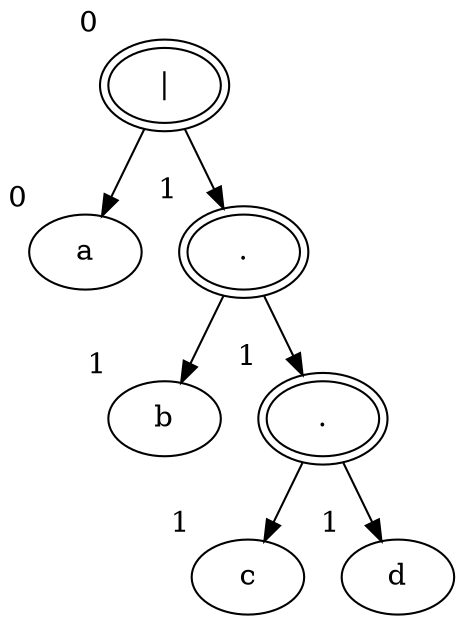 digraph {
  93932665917856[label="|" xlabel="0" peripheries="2"]
  93932665917808[label="a" xlabel="0" peripheries="1"]
  93932665917856  ->  93932665917808
  93932665918144[label="." xlabel="1" peripheries="2"]
  93932665917856  ->  93932665918144
  93932665917760[label="b" xlabel="1" peripheries="1"]
  93932665918144  ->  93932665917760
  93932665918304[label="." xlabel="1" peripheries="2"]
  93932665918144  ->  93932665918304
  93932665918224[label="c" xlabel="1" peripheries="1"]
  93932665918304  ->  93932665918224
  93932665918384[label="d" xlabel="1" peripheries="1"]
  93932665918304  ->  93932665918384
}
